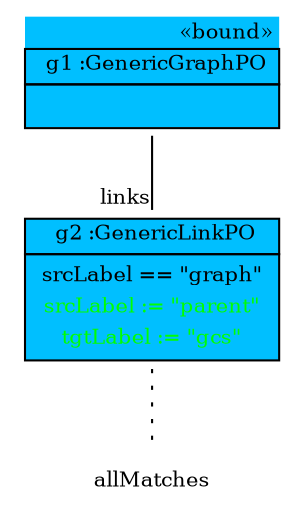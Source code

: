 graph ObjectDiagram {
   node [shape = none, fontsize = 10];
   edge [fontsize = 10];

g1 [label=<<table border='0' cellborder='1' cellspacing='0' color='black' bgcolor='deepskyblue'> <tr> <td border='0' align='right'><font color='black'>&#171;bound&#187;</font></td></tr> <tr> <td align='center'> <font color='black'> g1 :GenericGraphPO </font></td></tr> <tr> <td align='left'> <table border='0' cellborder='0' cellspacing='0' color='black'> <tr> <td>  </td></tr></table></td></tr></table>>];
g2 [label=<<table border='0' cellborder='1' cellspacing='0' color='black' bgcolor='deepskyblue'>  <tr> <td align='center'> <font color='black'> g2 :GenericLinkPO </font></td></tr> <tr> <td align='left'> <table border='0' cellborder='0' cellspacing='0' color='black'> <tr><td><font color='black'> srcLabel == "graph" </font></td></tr><tr><td><font color='green'> srcLabel := "parent" </font></td></tr><tr><td><font color='green'> tgtLabel := "gcs" </font></td></tr></table></td></tr></table>>];
allMatches_g2 [label=allMatches];

g2 -- allMatches_g2 [style="dotted"];
g1 -- g2 [headlabel = "links" taillabel = "" color="black" fontcolor="black"];
}
